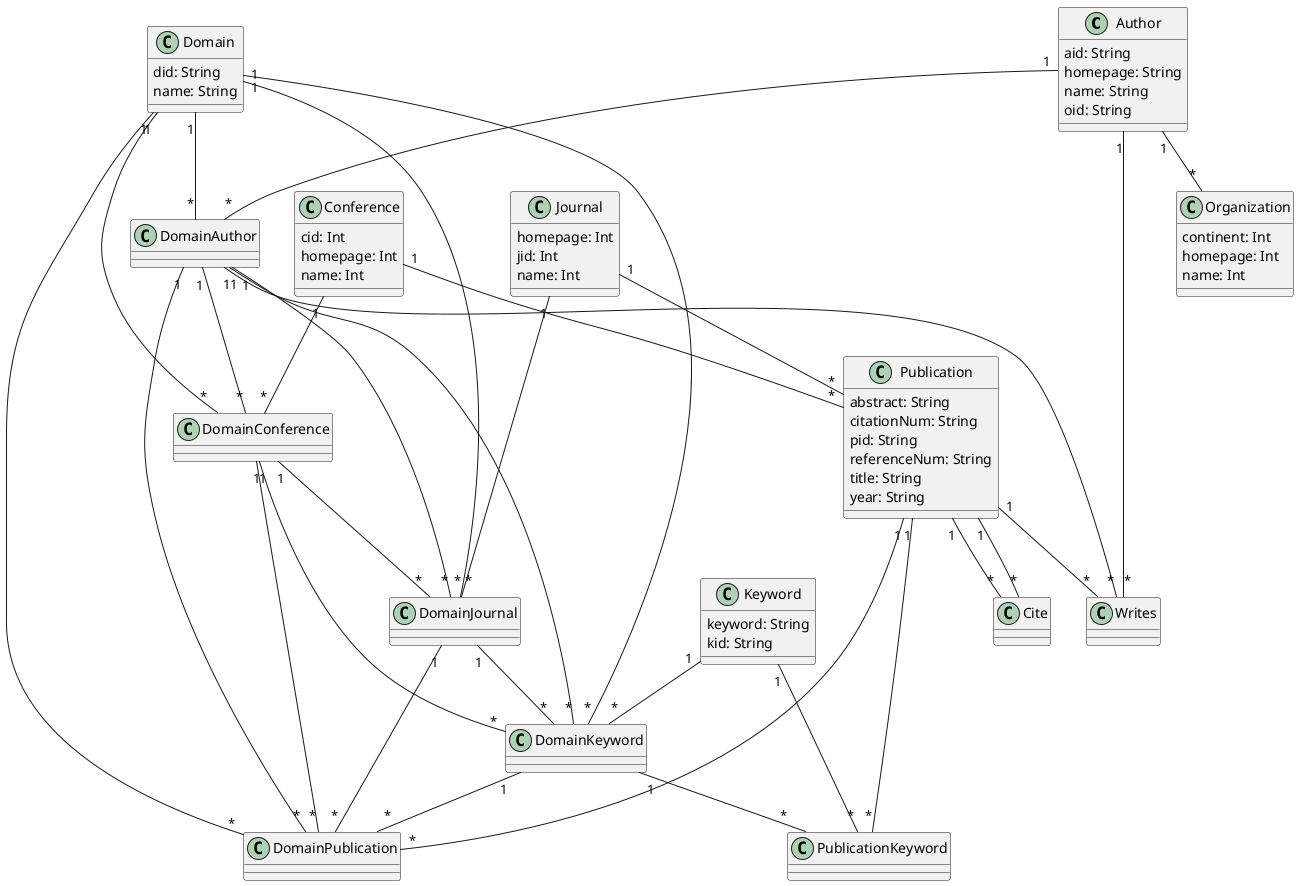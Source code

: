 @startuml "Academic"


class Author{
  aid: String
  homepage: String
  name: String
  oid: String
}

class Conference{
  cid: Int
  homepage: Int
  name: Int
}

class Domain{
  did: String
  name: String
}

class DomainAuthor{
}

class DomainConference{
}

class Journal{
  homepage: Int
  jid: Int
  name: Int
}

class DomainJournal{
}

class Keyword{
  keyword: String
  kid: String
}

class DomainKeyword{
}

class Publication{
  abstract: String
  citationNum: String
  pid: String
  referenceNum: String
  title: String
  year: String
}

class DomainPublication{
}

class Organization{
  continent: Int
  homepage: Int
  name: Int
}

class PublicationKeyword{
}

class Writes{
}

class Cite{
}



Author "1" -- "*" Writes

Author "1" -- "*" DomainAuthor

Author "1" -- "*" Organization

Conference "1" -- "*" DomainConference

Conference "1" -- "*" Publication

Domain "1" -- "*" DomainKeyword

Domain "1" -- "*" DomainAuthor

Domain "1" -- "*" DomainJournal

Domain "1" -- "*" DomainConference

Domain "1" -- "*" DomainPublication

DomainAuthor "1" -- "*" Writes

DomainAuthor "1" -- "*" DomainJournal

DomainAuthor "1" -- "*" DomainConference

DomainAuthor "1" -- "*" DomainPublication

DomainAuthor "1" -- "*" DomainKeyword

DomainConference "1" -- "*" DomainJournal

DomainConference "1" -- "*" DomainPublication

DomainConference "1" -- "*" DomainKeyword

Journal "1" -- "*" Publication

Journal "1" -- "*" DomainJournal

DomainJournal "1" -- "*" DomainKeyword

DomainJournal "1" -- "*" DomainPublication

Keyword "1" -- "*" PublicationKeyword

Keyword "1" -- "*" DomainKeyword

DomainKeyword "1" -- "*" DomainPublication

DomainKeyword "1" -- "*" PublicationKeyword

Publication "1" -- "*" PublicationKeyword

Publication "1" -- "*" Writes

Publication "1" -- "*" Cite

Publication "1" -- "*" DomainPublication

Publication "1" -- "*" Cite


@enduml